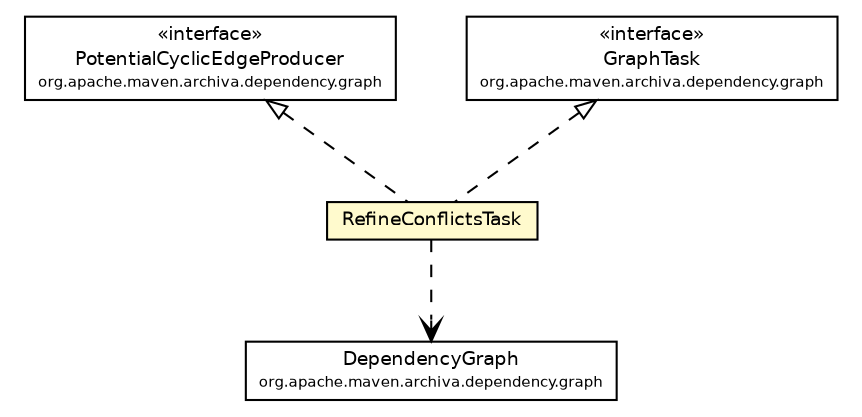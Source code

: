 #!/usr/local/bin/dot
#
# Class diagram 
# Generated by UmlGraph version 4.6 (http://www.spinellis.gr/sw/umlgraph)
#

digraph G {
	edge [fontname="Helvetica",fontsize=10,labelfontname="Helvetica",labelfontsize=10];
	node [fontname="Helvetica",fontsize=10,shape=plaintext];
	// org.apache.maven.archiva.dependency.graph.PotentialCyclicEdgeProducer
	c133207 [label=<<table border="0" cellborder="1" cellspacing="0" cellpadding="2" port="p" href="../PotentialCyclicEdgeProducer.html">
		<tr><td><table border="0" cellspacing="0" cellpadding="1">
			<tr><td> &laquo;interface&raquo; </td></tr>
			<tr><td> PotentialCyclicEdgeProducer </td></tr>
			<tr><td><font point-size="7.0"> org.apache.maven.archiva.dependency.graph </font></td></tr>
		</table></td></tr>
		</table>>, fontname="Helvetica", fontcolor="black", fontsize=9.0];
	// org.apache.maven.archiva.dependency.graph.GraphTask
	c133209 [label=<<table border="0" cellborder="1" cellspacing="0" cellpadding="2" port="p" href="../GraphTask.html">
		<tr><td><table border="0" cellspacing="0" cellpadding="1">
			<tr><td> &laquo;interface&raquo; </td></tr>
			<tr><td> GraphTask </td></tr>
			<tr><td><font point-size="7.0"> org.apache.maven.archiva.dependency.graph </font></td></tr>
		</table></td></tr>
		</table>>, fontname="Helvetica", fontcolor="black", fontsize=9.0];
	// org.apache.maven.archiva.dependency.graph.DependencyGraph
	c133218 [label=<<table border="0" cellborder="1" cellspacing="0" cellpadding="2" port="p" href="../DependencyGraph.html">
		<tr><td><table border="0" cellspacing="0" cellpadding="1">
			<tr><td> DependencyGraph </td></tr>
			<tr><td><font point-size="7.0"> org.apache.maven.archiva.dependency.graph </font></td></tr>
		</table></td></tr>
		</table>>, fontname="Helvetica", fontcolor="black", fontsize=9.0];
	// org.apache.maven.archiva.dependency.graph.tasks.RefineConflictsTask
	c133237 [label=<<table border="0" cellborder="1" cellspacing="0" cellpadding="2" port="p" bgcolor="lemonChiffon" href="./RefineConflictsTask.html">
		<tr><td><table border="0" cellspacing="0" cellpadding="1">
			<tr><td> RefineConflictsTask </td></tr>
		</table></td></tr>
		</table>>, fontname="Helvetica", fontcolor="black", fontsize=9.0];
	//org.apache.maven.archiva.dependency.graph.tasks.RefineConflictsTask implements org.apache.maven.archiva.dependency.graph.GraphTask
	c133209:p -> c133237:p [dir=back,arrowtail=empty,style=dashed];
	//org.apache.maven.archiva.dependency.graph.tasks.RefineConflictsTask implements org.apache.maven.archiva.dependency.graph.PotentialCyclicEdgeProducer
	c133207:p -> c133237:p [dir=back,arrowtail=empty,style=dashed];
	// org.apache.maven.archiva.dependency.graph.tasks.RefineConflictsTask DEPEND org.apache.maven.archiva.dependency.graph.DependencyGraph
	c133237:p -> c133218:p [taillabel="", label="", headlabel="", fontname="Helvetica", fontcolor="black", fontsize=10.0, color="black", arrowhead=open, style=dashed];
}


